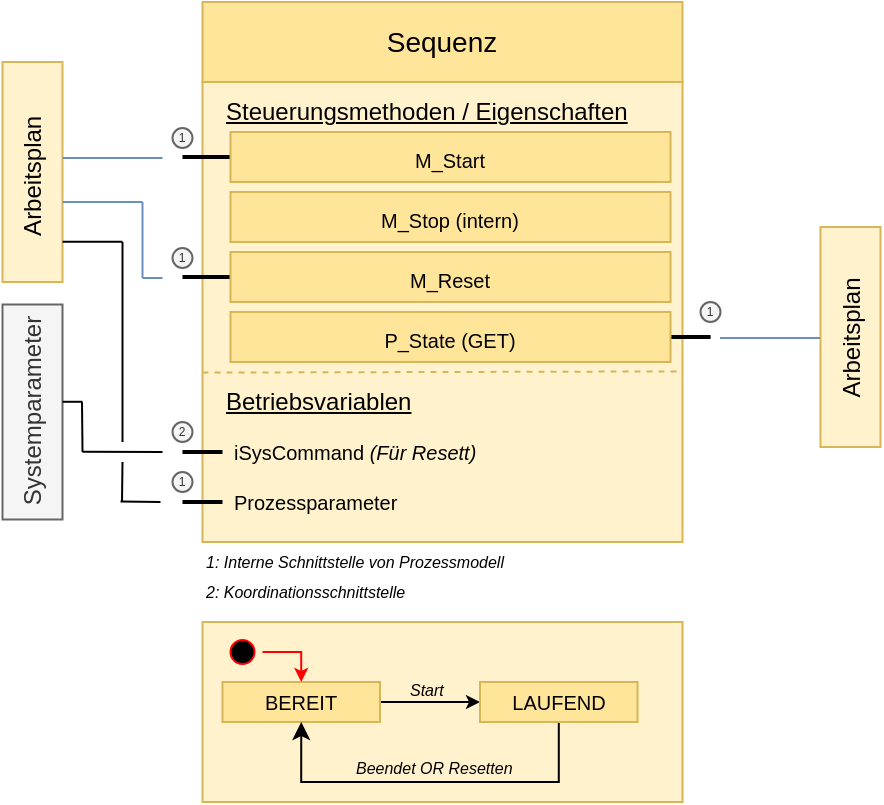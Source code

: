 <mxfile version="26.0.4">
  <diagram name="Seite-1" id="doIcr9dZKpBIJAQc-s5b">
    <mxGraphModel dx="989" dy="532" grid="1" gridSize="10" guides="1" tooltips="1" connect="1" arrows="1" fold="1" page="1" pageScale="1" pageWidth="1654" pageHeight="1169" math="0" shadow="0">
      <root>
        <mxCell id="0" />
        <mxCell id="1" parent="0" />
        <mxCell id="RFZZks00Yh5t1Ho3ZFFj-1" value="Sequenz" style="rounded=0;whiteSpace=wrap;html=1;fillColor=#FFE599;strokeColor=#d6b656;fontSize=14;" parent="1" vertex="1">
          <mxGeometry x="301.25" y="80" width="240" height="40" as="geometry" />
        </mxCell>
        <mxCell id="RFZZks00Yh5t1Ho3ZFFj-2" value="" style="rounded=0;whiteSpace=wrap;html=1;fillColor=#fff2cc;strokeColor=#d6b656;" parent="1" vertex="1">
          <mxGeometry x="301.25" y="120" width="240" height="230" as="geometry" />
        </mxCell>
        <mxCell id="RFZZks00Yh5t1Ho3ZFFj-3" value="Steuerungsmethoden / Eigenschaften" style="text;html=1;align=left;verticalAlign=middle;whiteSpace=wrap;rounded=0;fontStyle=4" parent="1" vertex="1">
          <mxGeometry x="311.25" y="120" width="220" height="30" as="geometry" />
        </mxCell>
        <mxCell id="RFZZks00Yh5t1Ho3ZFFj-4" value="" style="rounded=0;whiteSpace=wrap;html=1;fillColor=none;strokeColor=none;" parent="1" vertex="1">
          <mxGeometry x="311.25" y="150" width="220" height="20" as="geometry" />
        </mxCell>
        <mxCell id="RFZZks00Yh5t1Ho3ZFFj-5" value="" style="rounded=0;whiteSpace=wrap;html=1;fillColor=none;strokeColor=none;" parent="1" vertex="1">
          <mxGeometry x="311.25" y="170" width="220" height="20" as="geometry" />
        </mxCell>
        <mxCell id="RFZZks00Yh5t1Ho3ZFFj-6" value="" style="rounded=0;whiteSpace=wrap;html=1;fillColor=none;strokeColor=none;" parent="1" vertex="1">
          <mxGeometry x="311.25" y="190" width="220" height="20" as="geometry" />
        </mxCell>
        <mxCell id="RFZZks00Yh5t1Ho3ZFFj-7" value="" style="rounded=0;whiteSpace=wrap;html=1;fillColor=none;strokeColor=none;" parent="1" vertex="1">
          <mxGeometry x="311.25" y="210" width="220" height="20" as="geometry" />
        </mxCell>
        <mxCell id="RFZZks00Yh5t1Ho3ZFFj-8" value="" style="rounded=0;whiteSpace=wrap;html=1;fillColor=none;strokeColor=none;" parent="1" vertex="1">
          <mxGeometry x="311.25" y="230" width="220" height="20" as="geometry" />
        </mxCell>
        <mxCell id="RFZZks00Yh5t1Ho3ZFFj-9" value="Betriebsvariablen" style="text;html=1;align=left;verticalAlign=middle;whiteSpace=wrap;rounded=0;fontStyle=4" parent="1" vertex="1">
          <mxGeometry x="311.25" y="265" width="120" height="30" as="geometry" />
        </mxCell>
        <mxCell id="RFZZks00Yh5t1Ho3ZFFj-10" value="" style="rounded=0;whiteSpace=wrap;html=1;fillColor=none;strokeColor=none;" parent="1" vertex="1">
          <mxGeometry x="311.25" y="295" width="220" height="20" as="geometry" />
        </mxCell>
        <mxCell id="RFZZks00Yh5t1Ho3ZFFj-11" value="" style="endArrow=none;html=1;rounded=0;strokeWidth=2;" parent="1" source="RFZZks00Yh5t1Ho3ZFFj-10" edge="1">
          <mxGeometry width="50" height="50" relative="1" as="geometry">
            <mxPoint x="351.25" y="365" as="sourcePoint" />
            <mxPoint x="291.25" y="305" as="targetPoint" />
          </mxGeometry>
        </mxCell>
        <mxCell id="RFZZks00Yh5t1Ho3ZFFj-12" value="iSysCommand &lt;i&gt;(Für Resett)&lt;/i&gt;" style="text;html=1;align=left;verticalAlign=middle;whiteSpace=wrap;rounded=0;fontStyle=0;fontSize=10;" parent="1" vertex="1">
          <mxGeometry x="315.25" y="300" width="204.75" height="10" as="geometry" />
        </mxCell>
        <mxCell id="RFZZks00Yh5t1Ho3ZFFj-21" style="edgeStyle=orthogonalEdgeStyle;rounded=0;orthogonalLoop=1;jettySize=auto;html=1;endArrow=none;endFill=0;strokeWidth=2;" parent="1" source="RFZZks00Yh5t1Ho3ZFFj-22" edge="1">
          <mxGeometry relative="1" as="geometry">
            <mxPoint x="551.25" y="247.5" as="targetPoint" />
          </mxGeometry>
        </mxCell>
        <mxCell id="RFZZks00Yh5t1Ho3ZFFj-22" value="&lt;font style=&quot;font-size: 10px;&quot;&gt;P_State (GET)&lt;/font&gt;" style="rounded=0;whiteSpace=wrap;html=1;fillColor=#FFE599;strokeColor=#d6b656;fontSize=14;" parent="1" vertex="1">
          <mxGeometry x="315.25" y="235" width="220" height="25" as="geometry" />
        </mxCell>
        <mxCell id="RFZZks00Yh5t1Ho3ZFFj-23" value="" style="endArrow=none;html=1;rounded=0;fillColor=#fff2cc;strokeColor=#d6b656;entryX=1;entryY=0.464;entryDx=0;entryDy=0;entryPerimeter=0;exitX=0;exitY=0.466;exitDx=0;exitDy=0;exitPerimeter=0;strokeWidth=1;dashed=1;" parent="1" edge="1">
          <mxGeometry width="50" height="50" relative="1" as="geometry">
            <mxPoint x="301.25" y="265.29" as="sourcePoint" />
            <mxPoint x="541.25" y="264.71" as="targetPoint" />
          </mxGeometry>
        </mxCell>
        <mxCell id="RFZZks00Yh5t1Ho3ZFFj-25" value="Arbeitsplan&amp;nbsp;" style="rounded=0;whiteSpace=wrap;html=1;rotation=-90;fillColor=#fff2cc;strokeColor=#d6b656;" parent="1" vertex="1">
          <mxGeometry x="161.25" y="150" width="110" height="30" as="geometry" />
        </mxCell>
        <mxCell id="RFZZks00Yh5t1Ho3ZFFj-27" value="Arbeitsplan" style="rounded=0;whiteSpace=wrap;html=1;rotation=-90;fillColor=#fff2cc;strokeColor=#d6b656;" parent="1" vertex="1">
          <mxGeometry x="570.25" y="232.5" width="110" height="30" as="geometry" />
        </mxCell>
        <mxCell id="RFZZks00Yh5t1Ho3ZFFj-29" value="Systemparameter" style="rounded=0;whiteSpace=wrap;html=1;rotation=-90;fillColor=#f5f5f5;fontColor=#333333;strokeColor=#666666;" parent="1" vertex="1">
          <mxGeometry x="162.5" y="270" width="107.5" height="30" as="geometry" />
        </mxCell>
        <mxCell id="RFZZks00Yh5t1Ho3ZFFj-33" value="" style="endArrow=none;html=1;rounded=0;" parent="1" edge="1">
          <mxGeometry width="50" height="50" relative="1" as="geometry">
            <mxPoint x="241.25" y="304.92" as="sourcePoint" />
            <mxPoint x="281.25" y="305" as="targetPoint" />
          </mxGeometry>
        </mxCell>
        <mxCell id="RFZZks00Yh5t1Ho3ZFFj-36" value="" style="endArrow=none;html=1;rounded=0;" parent="1" edge="1">
          <mxGeometry width="50" height="50" relative="1" as="geometry">
            <mxPoint x="241.25" y="305" as="sourcePoint" />
            <mxPoint x="241" y="280" as="targetPoint" />
          </mxGeometry>
        </mxCell>
        <mxCell id="RFZZks00Yh5t1Ho3ZFFj-37" value="" style="endArrow=none;html=1;rounded=0;" parent="1" edge="1">
          <mxGeometry width="50" height="50" relative="1" as="geometry">
            <mxPoint x="241.25" y="279.89" as="sourcePoint" />
            <mxPoint x="231.25" y="279.89" as="targetPoint" />
          </mxGeometry>
        </mxCell>
        <mxCell id="RFZZks00Yh5t1Ho3ZFFj-40" value="" style="endArrow=none;html=1;rounded=0;fillColor=#dae8fc;strokeColor=#000000;" parent="1" edge="1">
          <mxGeometry width="50" height="50" relative="1" as="geometry">
            <mxPoint x="260.25" y="329.8" as="sourcePoint" />
            <mxPoint x="280.25" y="329.94" as="targetPoint" />
          </mxGeometry>
        </mxCell>
        <mxCell id="RFZZks00Yh5t1Ho3ZFFj-42" value="" style="endArrow=none;html=1;rounded=0;fillColor=#dae8fc;strokeColor=#000000;" parent="1" edge="1">
          <mxGeometry width="50" height="50" relative="1" as="geometry">
            <mxPoint x="261.25" y="310" as="sourcePoint" />
            <mxPoint x="261" y="330" as="targetPoint" />
          </mxGeometry>
        </mxCell>
        <mxCell id="RFZZks00Yh5t1Ho3ZFFj-43" value="" style="endArrow=none;html=1;rounded=0;fillColor=#dae8fc;strokeColor=#000000;" parent="1" edge="1">
          <mxGeometry width="50" height="50" relative="1" as="geometry">
            <mxPoint x="261.25" y="200" as="sourcePoint" />
            <mxPoint x="261.25" y="300" as="targetPoint" />
          </mxGeometry>
        </mxCell>
        <mxCell id="RFZZks00Yh5t1Ho3ZFFj-44" value="" style="endArrow=none;html=1;rounded=0;fillColor=#dae8fc;strokeColor=#000000;" parent="1" edge="1">
          <mxGeometry width="50" height="50" relative="1" as="geometry">
            <mxPoint x="261.25" y="199.92" as="sourcePoint" />
            <mxPoint x="231.25" y="199.84" as="targetPoint" />
          </mxGeometry>
        </mxCell>
        <mxCell id="RFZZks00Yh5t1Ho3ZFFj-46" value="2" style="ellipse;whiteSpace=wrap;html=1;aspect=fixed;fontSize=6;fillColor=#f5f5f5;fontColor=#333333;strokeColor=#666666;" parent="1" vertex="1">
          <mxGeometry x="286.25" y="290" width="10" height="10" as="geometry" />
        </mxCell>
        <mxCell id="RFZZks00Yh5t1Ho3ZFFj-49" value="1" style="ellipse;whiteSpace=wrap;html=1;aspect=fixed;fontSize=6;fillColor=#f5f5f5;fontColor=#333333;strokeColor=#666666;" parent="1" vertex="1">
          <mxGeometry x="286.25" y="143" width="10" height="10" as="geometry" />
        </mxCell>
        <mxCell id="RFZZks00Yh5t1Ho3ZFFj-51" style="edgeStyle=orthogonalEdgeStyle;rounded=0;orthogonalLoop=1;jettySize=auto;html=1;endArrow=none;endFill=0;strokeWidth=2;" parent="1" source="RFZZks00Yh5t1Ho3ZFFj-52" edge="1">
          <mxGeometry relative="1" as="geometry">
            <mxPoint x="291.25" y="157.5" as="targetPoint" />
          </mxGeometry>
        </mxCell>
        <mxCell id="RFZZks00Yh5t1Ho3ZFFj-52" value="&lt;font style=&quot;font-size: 10px;&quot;&gt;M_Start&lt;/font&gt;" style="rounded=0;whiteSpace=wrap;html=1;fillColor=#FFE599;strokeColor=#d6b656;fontSize=14;" parent="1" vertex="1">
          <mxGeometry x="315.25" y="145" width="220" height="25" as="geometry" />
        </mxCell>
        <mxCell id="RFZZks00Yh5t1Ho3ZFFj-54" value="&lt;font style=&quot;font-size: 10px;&quot;&gt;M_Stop (intern)&lt;/font&gt;" style="rounded=0;whiteSpace=wrap;html=1;fillColor=#FFE599;strokeColor=#d6b656;fontSize=14;" parent="1" vertex="1">
          <mxGeometry x="315.25" y="175" width="220" height="25" as="geometry" />
        </mxCell>
        <mxCell id="RFZZks00Yh5t1Ho3ZFFj-55" style="edgeStyle=orthogonalEdgeStyle;rounded=0;orthogonalLoop=1;jettySize=auto;html=1;endArrow=none;endFill=0;strokeWidth=2;" parent="1" source="RFZZks00Yh5t1Ho3ZFFj-56" edge="1">
          <mxGeometry relative="1" as="geometry">
            <mxPoint x="291.25" y="217.5" as="targetPoint" />
          </mxGeometry>
        </mxCell>
        <mxCell id="RFZZks00Yh5t1Ho3ZFFj-56" value="&lt;font style=&quot;font-size: 10px;&quot;&gt;M_Reset&lt;/font&gt;" style="rounded=0;whiteSpace=wrap;html=1;fillColor=#FFE599;strokeColor=#d6b656;fontSize=14;" parent="1" vertex="1">
          <mxGeometry x="315.25" y="205" width="220" height="25" as="geometry" />
        </mxCell>
        <mxCell id="RFZZks00Yh5t1Ho3ZFFj-63" value="1" style="ellipse;whiteSpace=wrap;html=1;aspect=fixed;fontSize=6;fillColor=#f5f5f5;fontColor=#333333;strokeColor=#666666;" parent="1" vertex="1">
          <mxGeometry x="286.25" y="203" width="10" height="10" as="geometry" />
        </mxCell>
        <mxCell id="RFZZks00Yh5t1Ho3ZFFj-65" value="" style="endArrow=none;html=1;rounded=0;fillColor=#dae8fc;strokeColor=#6c8ebf;" parent="1" edge="1">
          <mxGeometry width="50" height="50" relative="1" as="geometry">
            <mxPoint x="281.25" y="158" as="sourcePoint" />
            <mxPoint x="231.25" y="158" as="targetPoint" />
          </mxGeometry>
        </mxCell>
        <mxCell id="RFZZks00Yh5t1Ho3ZFFj-66" value="" style="endArrow=none;html=1;rounded=0;fillColor=#dae8fc;strokeColor=#6c8ebf;" parent="1" edge="1">
          <mxGeometry width="50" height="50" relative="1" as="geometry">
            <mxPoint x="281.25" y="218" as="sourcePoint" />
            <mxPoint x="271.25" y="218" as="targetPoint" />
          </mxGeometry>
        </mxCell>
        <mxCell id="RFZZks00Yh5t1Ho3ZFFj-67" value="" style="endArrow=none;html=1;rounded=0;fillColor=#dae8fc;strokeColor=#6c8ebf;" parent="1" edge="1">
          <mxGeometry width="50" height="50" relative="1" as="geometry">
            <mxPoint x="271.25" y="218" as="sourcePoint" />
            <mxPoint x="271.25" y="180" as="targetPoint" />
          </mxGeometry>
        </mxCell>
        <mxCell id="RFZZks00Yh5t1Ho3ZFFj-83" value="" style="endArrow=none;html=1;rounded=0;fillColor=#dae8fc;strokeColor=#6c8ebf;" parent="1" edge="1">
          <mxGeometry width="50" height="50" relative="1" as="geometry">
            <mxPoint x="560" y="248" as="sourcePoint" />
            <mxPoint x="610" y="248" as="targetPoint" />
          </mxGeometry>
        </mxCell>
        <mxCell id="RFZZks00Yh5t1Ho3ZFFj-87" value="1" style="ellipse;whiteSpace=wrap;html=1;aspect=fixed;fontSize=6;fillColor=#f5f5f5;fontColor=#333333;strokeColor=#666666;" parent="1" vertex="1">
          <mxGeometry x="550.25" y="230" width="10" height="10" as="geometry" />
        </mxCell>
        <mxCell id="RFZZks00Yh5t1Ho3ZFFj-90" value="" style="endArrow=none;html=1;rounded=0;fillColor=#dae8fc;strokeColor=#6c8ebf;" parent="1" edge="1">
          <mxGeometry width="50" height="50" relative="1" as="geometry">
            <mxPoint x="271.25" y="180" as="sourcePoint" />
            <mxPoint x="231.25" y="180" as="targetPoint" />
          </mxGeometry>
        </mxCell>
        <mxCell id="RFZZks00Yh5t1Ho3ZFFj-91" value="" style="rounded=0;whiteSpace=wrap;html=1;fillColor=#fff2cc;strokeColor=#d6b656;" parent="1" vertex="1">
          <mxGeometry x="301.25" y="390" width="240" height="90" as="geometry" />
        </mxCell>
        <mxCell id="RFZZks00Yh5t1Ho3ZFFj-94" style="edgeStyle=orthogonalEdgeStyle;rounded=0;orthogonalLoop=1;jettySize=auto;html=1;entryX=0;entryY=0.5;entryDx=0;entryDy=0;endSize=4;" parent="1" source="RFZZks00Yh5t1Ho3ZFFj-92" target="RFZZks00Yh5t1Ho3ZFFj-93" edge="1">
          <mxGeometry relative="1" as="geometry" />
        </mxCell>
        <mxCell id="RFZZks00Yh5t1Ho3ZFFj-92" value="&lt;font&gt;BEREIT&lt;/font&gt;" style="rounded=0;whiteSpace=wrap;html=1;fillColor=#FFE599;strokeColor=#d6b656;fontSize=10;" parent="1" vertex="1">
          <mxGeometry x="311.25" y="420" width="78.75" height="20" as="geometry" />
        </mxCell>
        <mxCell id="RFZZks00Yh5t1Ho3ZFFj-97" style="edgeStyle=orthogonalEdgeStyle;rounded=0;orthogonalLoop=1;jettySize=auto;html=1;entryX=0.5;entryY=1;entryDx=0;entryDy=0;" parent="1" source="RFZZks00Yh5t1Ho3ZFFj-93" target="RFZZks00Yh5t1Ho3ZFFj-92" edge="1">
          <mxGeometry relative="1" as="geometry">
            <Array as="points">
              <mxPoint x="479" y="470" />
              <mxPoint x="351" y="470" />
            </Array>
          </mxGeometry>
        </mxCell>
        <mxCell id="RFZZks00Yh5t1Ho3ZFFj-93" value="&lt;font&gt;LAUFEND&lt;/font&gt;" style="rounded=0;whiteSpace=wrap;html=1;fillColor=#FFE599;strokeColor=#d6b656;fontSize=10;" parent="1" vertex="1">
          <mxGeometry x="440" y="420" width="78.75" height="20" as="geometry" />
        </mxCell>
        <mxCell id="RFZZks00Yh5t1Ho3ZFFj-95" value="" style="ellipse;html=1;shape=startState;fillColor=#000000;strokeColor=#ff0000;container=0;" parent="1" vertex="1">
          <mxGeometry x="311.25" y="395" width="20" height="20" as="geometry" />
        </mxCell>
        <mxCell id="RFZZks00Yh5t1Ho3ZFFj-96" value="" style="edgeStyle=orthogonalEdgeStyle;html=1;verticalAlign=bottom;endArrow=classic;endSize=4;strokeColor=#ff0000;rounded=0;endFill=1;entryX=0.5;entryY=0;entryDx=0;entryDy=0;exitX=1;exitY=0.5;exitDx=0;exitDy=0;" parent="1" source="RFZZks00Yh5t1Ho3ZFFj-95" target="RFZZks00Yh5t1Ho3ZFFj-92" edge="1">
          <mxGeometry relative="1" as="geometry">
            <mxPoint x="310.73" y="460" as="targetPoint" />
            <Array as="points">
              <mxPoint x="351" y="405" />
            </Array>
          </mxGeometry>
        </mxCell>
        <mxCell id="RFZZks00Yh5t1Ho3ZFFj-98" value="&lt;span style=&quot;font-size: 8px;&quot;&gt;&lt;i&gt;Beendet OR Resetten&lt;/i&gt;&lt;/span&gt;" style="text;whiteSpace=wrap;html=1;spacing=0;" parent="1" vertex="1">
          <mxGeometry x="377.63" y="450" width="80" height="20" as="geometry" />
        </mxCell>
        <mxCell id="RFZZks00Yh5t1Ho3ZFFj-99" value="&lt;span style=&quot;font-size: 8px;&quot;&gt;&lt;i&gt;Start&lt;/i&gt;&lt;/span&gt;" style="text;whiteSpace=wrap;html=1;spacing=0;" parent="1" vertex="1">
          <mxGeometry x="405.25" y="411" width="30" height="20" as="geometry" />
        </mxCell>
        <mxCell id="Z1JDiCrz_LONugxSbOh4-1" value="" style="rounded=0;whiteSpace=wrap;html=1;fillColor=none;strokeColor=none;" parent="1" vertex="1">
          <mxGeometry x="311.25" y="320" width="220" height="20" as="geometry" />
        </mxCell>
        <mxCell id="Z1JDiCrz_LONugxSbOh4-2" value="" style="endArrow=none;html=1;rounded=0;strokeWidth=2;" parent="1" source="Z1JDiCrz_LONugxSbOh4-1" edge="1">
          <mxGeometry width="50" height="50" relative="1" as="geometry">
            <mxPoint x="351.25" y="390" as="sourcePoint" />
            <mxPoint x="291.25" y="330" as="targetPoint" />
          </mxGeometry>
        </mxCell>
        <mxCell id="Z1JDiCrz_LONugxSbOh4-3" value="Prozessparameter&amp;nbsp;" style="text;html=1;align=left;verticalAlign=middle;whiteSpace=wrap;rounded=0;fontStyle=0;fontSize=10;" parent="1" vertex="1">
          <mxGeometry x="315.25" y="325" width="76" height="10" as="geometry" />
        </mxCell>
        <mxCell id="Z1JDiCrz_LONugxSbOh4-4" value="1" style="ellipse;whiteSpace=wrap;html=1;aspect=fixed;fontSize=6;fillColor=#f5f5f5;fontColor=#333333;strokeColor=#666666;" parent="1" vertex="1">
          <mxGeometry x="286.25" y="315" width="10" height="10" as="geometry" />
        </mxCell>
        <mxCell id="RFZZks00Yh5t1Ho3ZFFj-77" value="2: Koordinationsschnittstelle" style="text;html=1;align=left;verticalAlign=middle;whiteSpace=wrap;rounded=0;fontSize=8;fontStyle=2" parent="1" vertex="1">
          <mxGeometry x="301.25" y="370" width="140" height="10" as="geometry" />
        </mxCell>
        <mxCell id="RFZZks00Yh5t1Ho3ZFFj-79" value="1: Interne Schnittstelle von Prozessmodell" style="text;html=1;align=left;verticalAlign=middle;whiteSpace=wrap;rounded=0;fontSize=8;fontStyle=2" parent="1" vertex="1">
          <mxGeometry x="301.25" y="350" width="210" height="20" as="geometry" />
        </mxCell>
      </root>
    </mxGraphModel>
  </diagram>
</mxfile>
